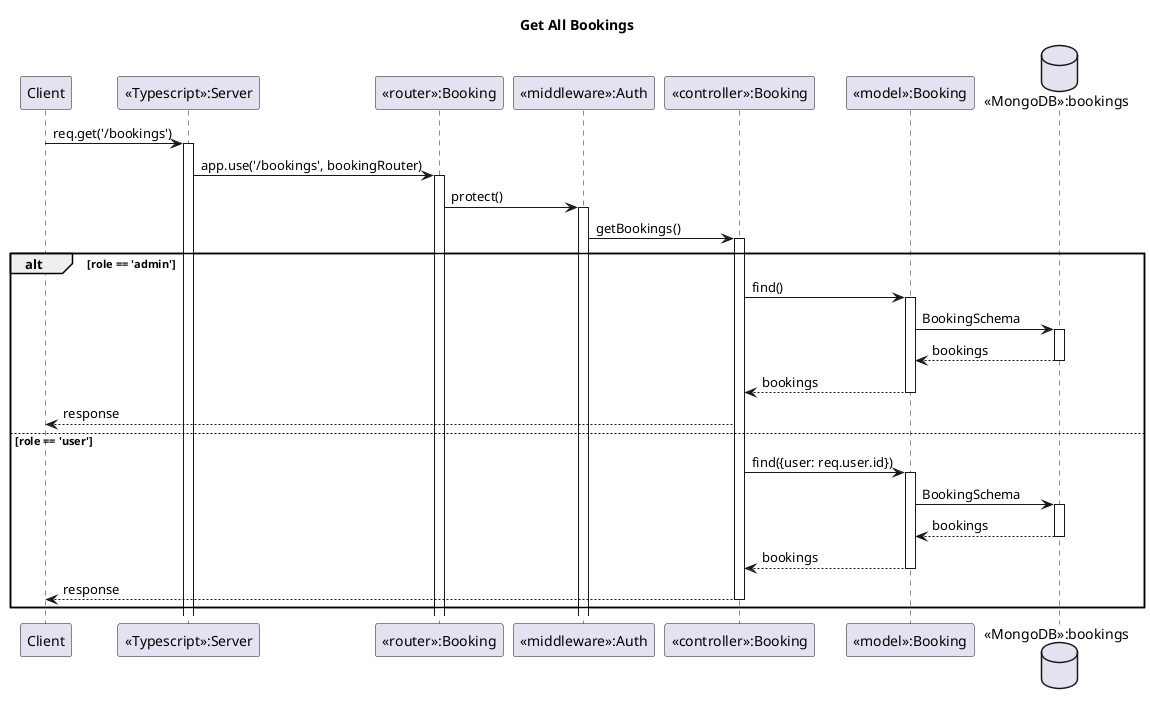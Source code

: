 @startuml

title Get All Bookings

participant "Client" as C
participant "<<Typescript>>:Server" as S
participant "<<router>>:Booking" as R
participant "<<middleware>>:Auth" as A
participant "<<controller>>:Booking" as B
participant "<<model>>:Booking" as M
database "<<MongoDB>>:bookings" as DB

C -> S++: req.get('/bookings')
S -> R++: app.use('/bookings', bookingRouter)
R -> A++: protect()
A -> B++: getBookings()
alt role == 'admin'
    B -> M++: find()
    M -> DB++: BookingSchema
    DB --> M--: bookings
    M --> B--: bookings
    B --> C: response 
   
else role == 'user'
    B -> M++: find({user: req.user.id})
    M -> DB++: BookingSchema
    DB --> M--: bookings
    M --> B--: bookings
    B --> C--: response
end

@enduml

